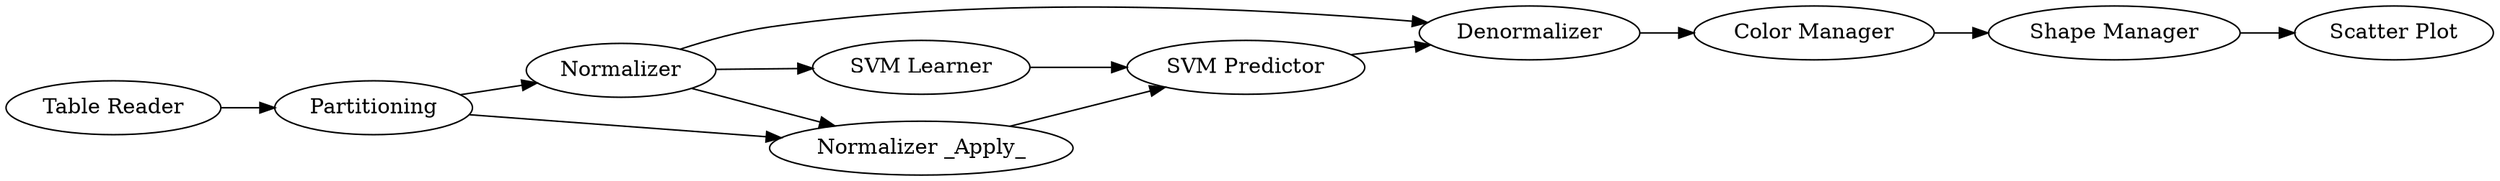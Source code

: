 digraph {
	12 -> 35
	28 -> 38
	35 -> 3
	3 -> 4
	39 -> 21
	4 -> 36
	38 -> 35
	12 -> 37
	21 -> 28
	12 -> 28
	21 -> 12
	37 -> 38
	35 [label=Denormalizer]
	28 [label="Normalizer _Apply_"]
	36 [label="Scatter Plot"]
	4 [label="Shape Manager"]
	21 [label=Partitioning]
	37 [label="SVM Learner"]
	39 [label="Table Reader"]
	3 [label="Color Manager"]
	38 [label="SVM Predictor"]
	12 [label=Normalizer]
	rankdir=LR
}
